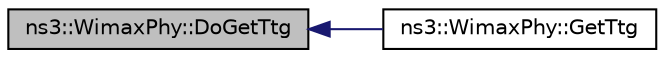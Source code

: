 digraph "ns3::WimaxPhy::DoGetTtg"
{
  edge [fontname="Helvetica",fontsize="10",labelfontname="Helvetica",labelfontsize="10"];
  node [fontname="Helvetica",fontsize="10",shape=record];
  rankdir="LR";
  Node1 [label="ns3::WimaxPhy::DoGetTtg",height=0.2,width=0.4,color="black", fillcolor="grey75", style="filled", fontcolor="black"];
  Node1 -> Node2 [dir="back",color="midnightblue",fontsize="10",style="solid"];
  Node2 [label="ns3::WimaxPhy::GetTtg",height=0.2,width=0.4,color="black", fillcolor="white", style="filled",URL="$dc/dc8/classns3_1_1WimaxPhy.html#af28f35c354bbd7210afd9b957ba69e5c"];
}
